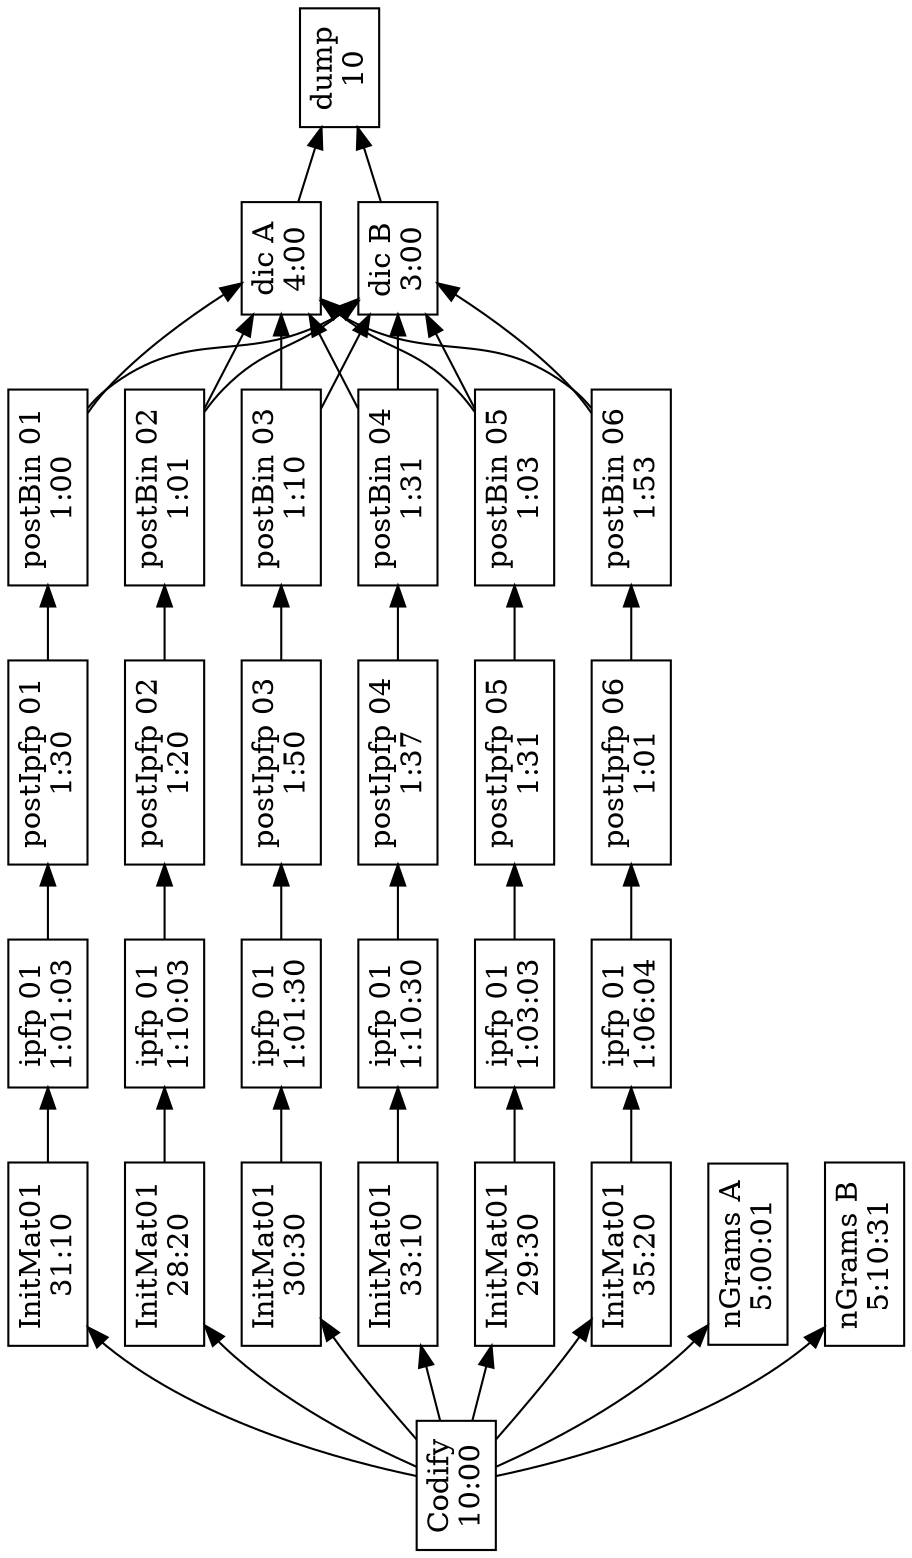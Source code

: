 digraph natools {
        rotate = 90;
        rankdir = LR;

	node [shape=box];

	codify [label="Codify\n10:00"];

	initmat01 [label="InitMat01\n31:10"];
	initmat02 [label="InitMat01\n28:20"];
	initmat03 [label="InitMat01\n30:30"];
	initmat04 [label="InitMat01\n33:10"];
	initmat05 [label="InitMat01\n29:30"];
	initmat06 [label="InitMat01\n35:20"];

	ngramsA [label="nGrams A\n5:00:01"];	
	ngramsB [label="nGrams B\n5:10:31"];


	ipfp01 [label="ipfp 01\n1:01:03"];
	ipfp02 [label="ipfp 01\n1:10:03"];
	ipfp03 [label="ipfp 01\n1:01:30"];
	ipfp04 [label="ipfp 01\n1:10:30"];
	ipfp05 [label="ipfp 01\n1:03:03"];
	ipfp06 [label="ipfp 01\n1:06:04"];

	postipfp01 [label="postIpfp 01\n1:30"];	
	postipfp02 [label="postIpfp 02\n1:20"];
	postipfp03 [label="postIpfp 03\n1:50"];
	postipfp04 [label="postIpfp 04\n1:37"];
	postipfp05 [label="postIpfp 05\n1:31"];
	postipfp06 [label="postIpfp 06\n1:01"];
	
	postbin01 [label="postBin 01\n1:00"];
	postbin02 [label="postBin 02\n1:01"];
	postbin03 [label="postBin 03\n1:10"];
	postbin04 [label="postBin 04\n1:31"];
	postbin05 [label="postBin 05\n1:03"];
	postbin06 [label="postBin 06\n1:53"];

	dicA [label="dic A\n4:00"];
	dicB [label="dic B\n3:00"];

	dump [label="dump\n10"];	

	codify -> initmat01;
	codify -> initmat02;
	codify -> initmat03;
	codify -> initmat04;
	codify -> initmat05;
	codify -> initmat06;

	codify -> ngramsA;
	codify -> ngramsB;

        initmat01 -> ipfp01;
        initmat02 -> ipfp02;
        initmat03 -> ipfp03;
        initmat04 -> ipfp04;
        initmat05 -> ipfp05;
        initmat06 -> ipfp06;

        ipfp01 -> postipfp01;
        ipfp02 -> postipfp02;
        ipfp03 -> postipfp03;
        ipfp04 -> postipfp04;
        ipfp05 -> postipfp05;
        ipfp06 -> postipfp06;

        postipfp01 -> postbin01;
        postipfp02 -> postbin02;
        postipfp03 -> postbin03;
        postipfp04 -> postbin04;
        postipfp05 -> postbin05;
        postipfp06 -> postbin06;

        postbin01 -> dicA;
        postbin02 -> dicA;
        postbin03 -> dicA;
        postbin04 -> dicA;
        postbin05 -> dicA;
        postbin06 -> dicA;

        postbin01 -> dicB;
        postbin02 -> dicB;
        postbin03 -> dicB;
        postbin04 -> dicB;
        postbin05 -> dicB;
        postbin06 -> dicB;

        dicA -> dump;
        dicB -> dump;
}
